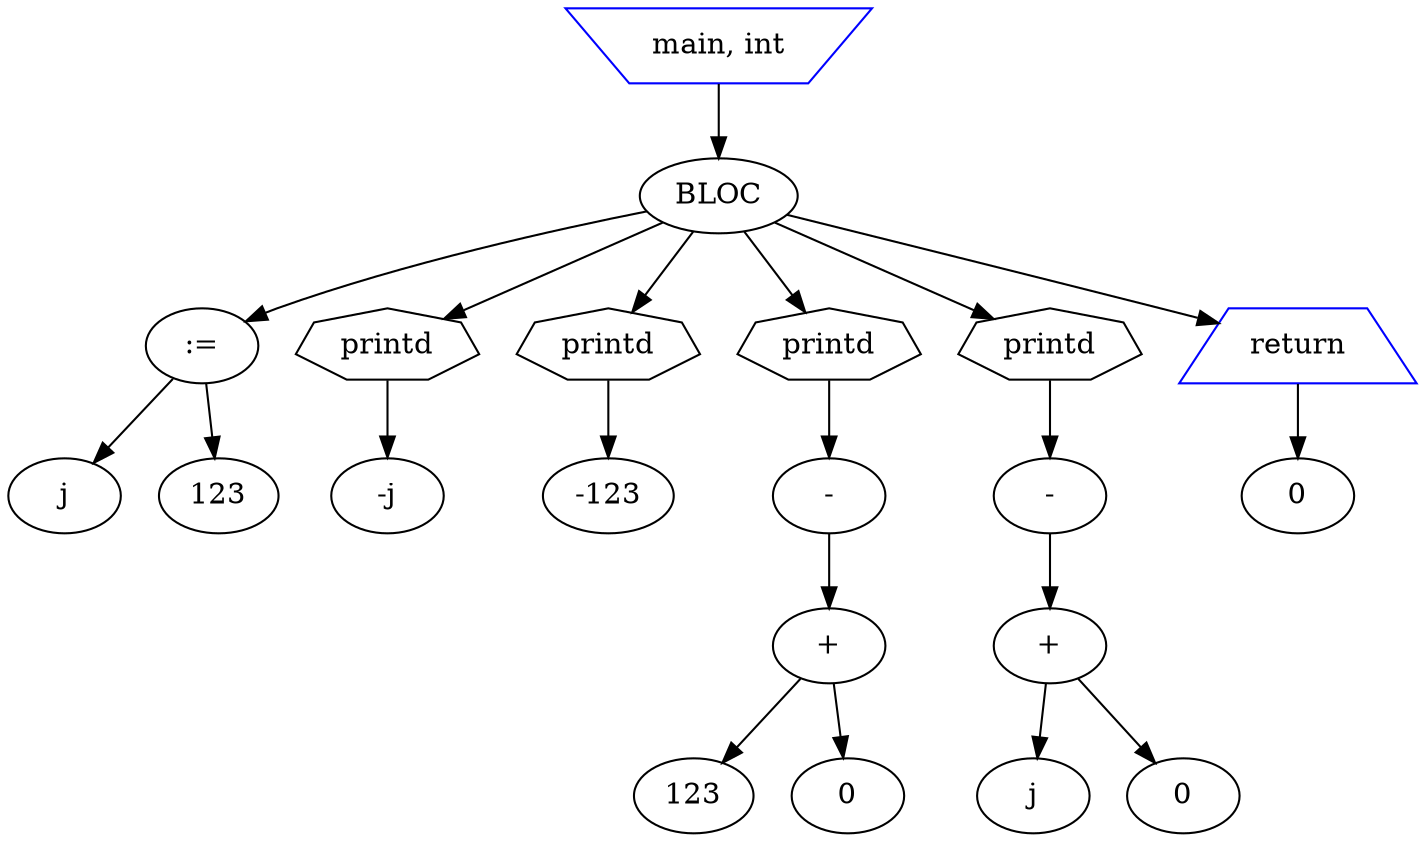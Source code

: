 digraph G {

node_0 [label="main, int" shape=invtrapezium color=blue];
node_1 [label="BLOC" shape=ellipse color=black];
node_2 [label=":=" shape=ellipse];
node_3 [label="j" shape=ellipse];
node_4 [label="123" shape=ellipse];
node_5 [label="printd" shape=septagon];
node_6 [label="-j" shape=ellipse];
node_7 [label="printd" shape=septagon];
node_8 [label="-123" shape=ellipse];
node_9 [label="printd" shape=septagon];
node_10 [label="-" shape=ellipse];
node_11 [label="+" shape=ellipse];
node_12 [label="123" shape=ellipse];
node_13 [label="0" shape=ellipse];
node_14 [label="printd" shape=septagon];
node_15 [label="-" shape=ellipse];
node_16 [label="+" shape=ellipse];
node_17 [label="j" shape=ellipse];
node_18 [label="0" shape=ellipse];
node_19 [label="return" shape=trapezium color=blue];
node_20 [label="0" shape=ellipse];

node_0 -> node_1
node_1 -> node_2
node_2 -> node_3
node_2 -> node_4
node_1 -> node_5
node_5 -> node_6
node_1 -> node_7
node_7 -> node_8
node_1 -> node_9
node_9 -> node_10
node_10 -> node_11
node_11 -> node_12
node_11 -> node_13
node_1 -> node_14
node_14 -> node_15
node_15 -> node_16
node_16 -> node_17
node_16 -> node_18
node_1 -> node_19
node_19 -> node_20
}
